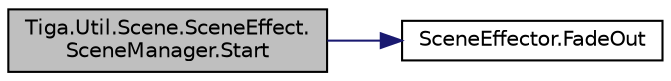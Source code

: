 digraph "Tiga.Util.Scene.SceneEffect.SceneManager.Start"
{
 // LATEX_PDF_SIZE
  edge [fontname="Helvetica",fontsize="10",labelfontname="Helvetica",labelfontsize="10"];
  node [fontname="Helvetica",fontsize="10",shape=record];
  rankdir="LR";
  Node1 [label="Tiga.Util.Scene.SceneEffect.\lSceneManager.Start",height=0.2,width=0.4,color="black", fillcolor="grey75", style="filled", fontcolor="black",tooltip=" "];
  Node1 -> Node2 [color="midnightblue",fontsize="10",style="solid",fontname="Helvetica"];
  Node2 [label="SceneEffector.FadeOut",height=0.2,width=0.4,color="black", fillcolor="white", style="filled",URL="$class_scene_effector.html#a07bf016a347cb35b3111f5b09b5fe046",tooltip=" "];
}

